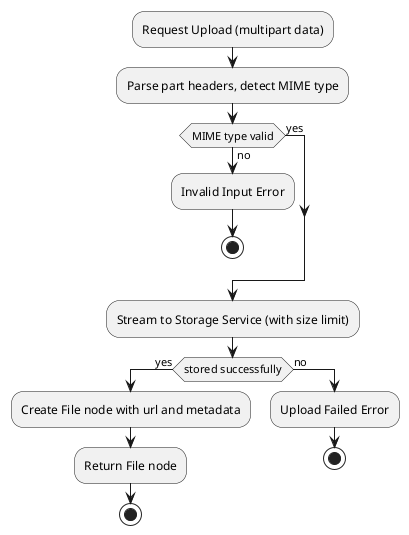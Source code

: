 @startuml
:Request Upload (multipart data);
:Parse part headers, detect MIME type;
if(MIME type valid) then (yes)
else (no)
    :Invalid Input Error;
    stop
endif
:Stream to Storage Service (with size limit);
if (stored successfully) then (yes)
    :Create File node with url and metadata;
    :Return File node;
    stop
else (no)
    :Upload Failed Error;
    stop
@enduml
